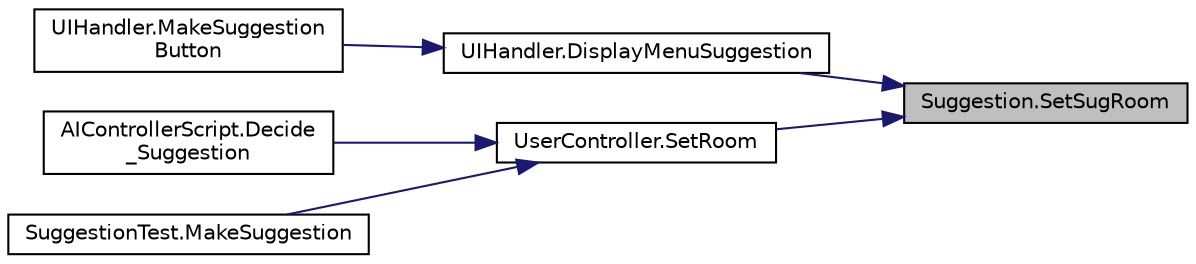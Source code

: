 digraph "Suggestion.SetSugRoom"
{
 // LATEX_PDF_SIZE
  edge [fontname="Helvetica",fontsize="10",labelfontname="Helvetica",labelfontsize="10"];
  node [fontname="Helvetica",fontsize="10",shape=record];
  rankdir="RL";
  Node1 [label="Suggestion.SetSugRoom",height=0.2,width=0.4,color="black", fillcolor="grey75", style="filled", fontcolor="black",tooltip=" "];
  Node1 -> Node2 [dir="back",color="midnightblue",fontsize="10",style="solid",fontname="Helvetica"];
  Node2 [label="UIHandler.DisplayMenuSuggestion",height=0.2,width=0.4,color="black", fillcolor="white", style="filled",URL="$class_u_i_handler.html#a99048b81a1303baba7efd44095c0f235",tooltip=" "];
  Node2 -> Node3 [dir="back",color="midnightblue",fontsize="10",style="solid",fontname="Helvetica"];
  Node3 [label="UIHandler.MakeSuggestion\lButton",height=0.2,width=0.4,color="black", fillcolor="white", style="filled",URL="$class_u_i_handler.html#a52241b6fefb8a446c2c000202216bfd2",tooltip="makes suggestion when the button is pressed"];
  Node1 -> Node4 [dir="back",color="midnightblue",fontsize="10",style="solid",fontname="Helvetica"];
  Node4 [label="UserController.SetRoom",height=0.2,width=0.4,color="black", fillcolor="white", style="filled",URL="$class_user_controller.html#a80cdb48f3a7a1dbac2af911fb26d1c41",tooltip=" "];
  Node4 -> Node5 [dir="back",color="midnightblue",fontsize="10",style="solid",fontname="Helvetica"];
  Node5 [label="AIControllerScript.Decide\l_Suggestion",height=0.2,width=0.4,color="black", fillcolor="white", style="filled",URL="$class_a_i_controller_script.html#affdf86fa313c46463a9a5a2b20020a17",tooltip="Decides what the AI should suggest this should match the flow chart of the AI"];
  Node4 -> Node6 [dir="back",color="midnightblue",fontsize="10",style="solid",fontname="Helvetica"];
  Node6 [label="SuggestionTest.MakeSuggestion",height=0.2,width=0.4,color="black", fillcolor="white", style="filled",URL="$class_suggestion_test.html#ac6fed8b504eb8b103cb5c38fa895edf3",tooltip="get test choices and make suggestion"];
}
